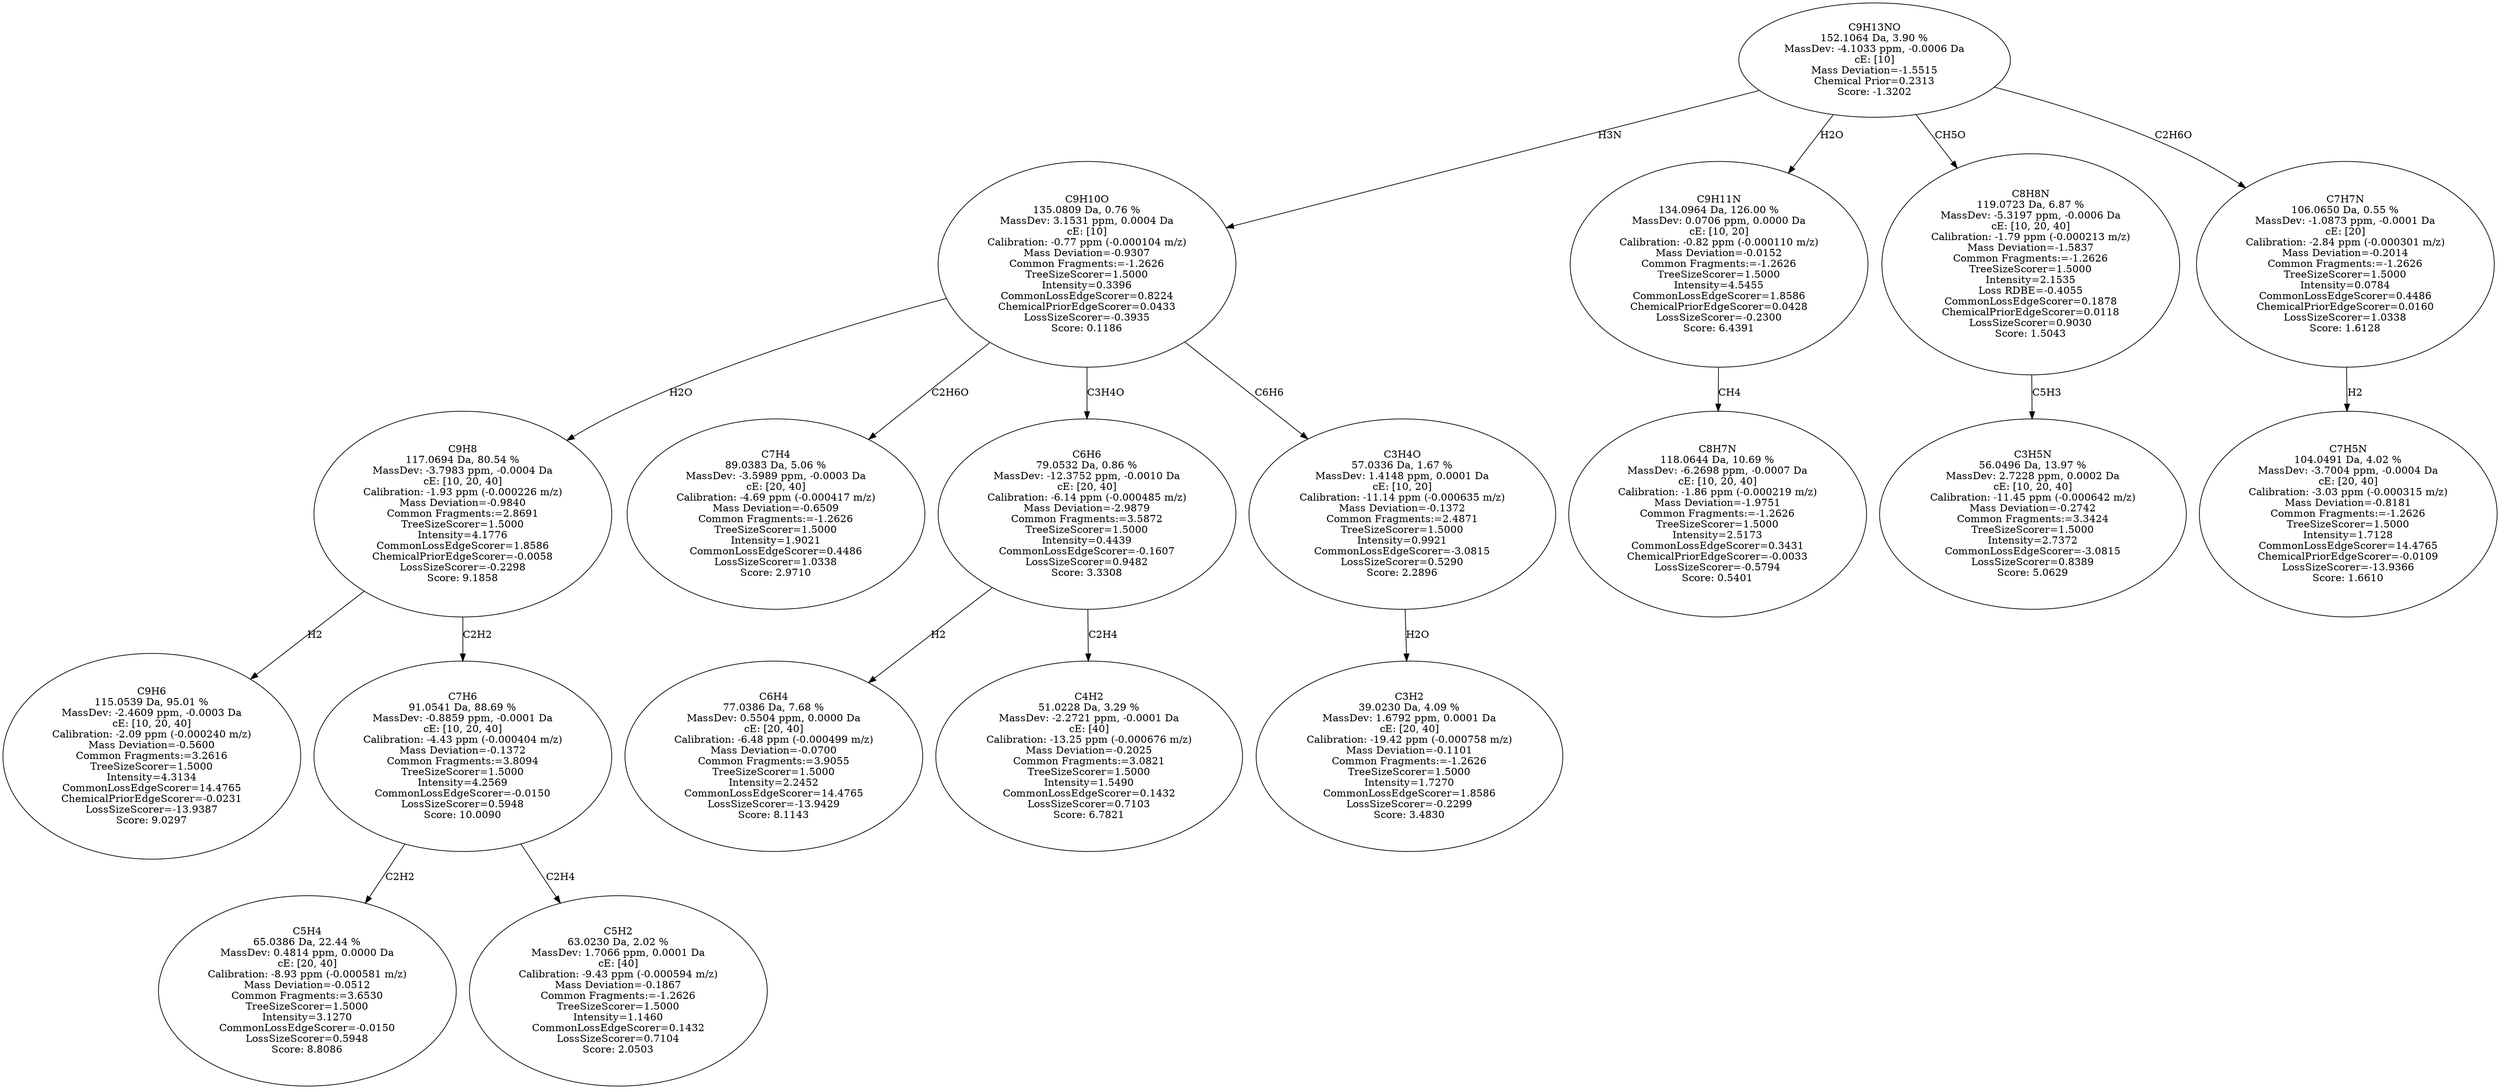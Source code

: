 strict digraph {
v1 [label="C9H6\n115.0539 Da, 95.01 %\nMassDev: -2.4609 ppm, -0.0003 Da\ncE: [10, 20, 40]\nCalibration: -2.09 ppm (-0.000240 m/z)\nMass Deviation=-0.5600\nCommon Fragments:=3.2616\nTreeSizeScorer=1.5000\nIntensity=4.3134\nCommonLossEdgeScorer=14.4765\nChemicalPriorEdgeScorer=-0.0231\nLossSizeScorer=-13.9387\nScore: 9.0297"];
v2 [label="C5H4\n65.0386 Da, 22.44 %\nMassDev: 0.4814 ppm, 0.0000 Da\ncE: [20, 40]\nCalibration: -8.93 ppm (-0.000581 m/z)\nMass Deviation=-0.0512\nCommon Fragments:=3.6530\nTreeSizeScorer=1.5000\nIntensity=3.1270\nCommonLossEdgeScorer=-0.0150\nLossSizeScorer=0.5948\nScore: 8.8086"];
v3 [label="C5H2\n63.0230 Da, 2.02 %\nMassDev: 1.7066 ppm, 0.0001 Da\ncE: [40]\nCalibration: -9.43 ppm (-0.000594 m/z)\nMass Deviation=-0.1867\nCommon Fragments:=-1.2626\nTreeSizeScorer=1.5000\nIntensity=1.1460\nCommonLossEdgeScorer=0.1432\nLossSizeScorer=0.7104\nScore: 2.0503"];
v4 [label="C7H6\n91.0541 Da, 88.69 %\nMassDev: -0.8859 ppm, -0.0001 Da\ncE: [10, 20, 40]\nCalibration: -4.43 ppm (-0.000404 m/z)\nMass Deviation=-0.1372\nCommon Fragments:=3.8094\nTreeSizeScorer=1.5000\nIntensity=4.2569\nCommonLossEdgeScorer=-0.0150\nLossSizeScorer=0.5948\nScore: 10.0090"];
v5 [label="C9H8\n117.0694 Da, 80.54 %\nMassDev: -3.7983 ppm, -0.0004 Da\ncE: [10, 20, 40]\nCalibration: -1.93 ppm (-0.000226 m/z)\nMass Deviation=-0.9840\nCommon Fragments:=2.8691\nTreeSizeScorer=1.5000\nIntensity=4.1776\nCommonLossEdgeScorer=1.8586\nChemicalPriorEdgeScorer=-0.0058\nLossSizeScorer=-0.2298\nScore: 9.1858"];
v6 [label="C7H4\n89.0383 Da, 5.06 %\nMassDev: -3.5989 ppm, -0.0003 Da\ncE: [20, 40]\nCalibration: -4.69 ppm (-0.000417 m/z)\nMass Deviation=-0.6509\nCommon Fragments:=-1.2626\nTreeSizeScorer=1.5000\nIntensity=1.9021\nCommonLossEdgeScorer=0.4486\nLossSizeScorer=1.0338\nScore: 2.9710"];
v7 [label="C6H4\n77.0386 Da, 7.68 %\nMassDev: 0.5504 ppm, 0.0000 Da\ncE: [20, 40]\nCalibration: -6.48 ppm (-0.000499 m/z)\nMass Deviation=-0.0700\nCommon Fragments:=3.9055\nTreeSizeScorer=1.5000\nIntensity=2.2452\nCommonLossEdgeScorer=14.4765\nLossSizeScorer=-13.9429\nScore: 8.1143"];
v8 [label="C4H2\n51.0228 Da, 3.29 %\nMassDev: -2.2721 ppm, -0.0001 Da\ncE: [40]\nCalibration: -13.25 ppm (-0.000676 m/z)\nMass Deviation=-0.2025\nCommon Fragments:=3.0821\nTreeSizeScorer=1.5000\nIntensity=1.5490\nCommonLossEdgeScorer=0.1432\nLossSizeScorer=0.7103\nScore: 6.7821"];
v9 [label="C6H6\n79.0532 Da, 0.86 %\nMassDev: -12.3752 ppm, -0.0010 Da\ncE: [20, 40]\nCalibration: -6.14 ppm (-0.000485 m/z)\nMass Deviation=-2.9879\nCommon Fragments:=3.5872\nTreeSizeScorer=1.5000\nIntensity=0.4439\nCommonLossEdgeScorer=-0.1607\nLossSizeScorer=0.9482\nScore: 3.3308"];
v10 [label="C3H2\n39.0230 Da, 4.09 %\nMassDev: 1.6792 ppm, 0.0001 Da\ncE: [20, 40]\nCalibration: -19.42 ppm (-0.000758 m/z)\nMass Deviation=-0.1101\nCommon Fragments:=-1.2626\nTreeSizeScorer=1.5000\nIntensity=1.7270\nCommonLossEdgeScorer=1.8586\nLossSizeScorer=-0.2299\nScore: 3.4830"];
v11 [label="C3H4O\n57.0336 Da, 1.67 %\nMassDev: 1.4148 ppm, 0.0001 Da\ncE: [10, 20]\nCalibration: -11.14 ppm (-0.000635 m/z)\nMass Deviation=-0.1372\nCommon Fragments:=2.4871\nTreeSizeScorer=1.5000\nIntensity=0.9921\nCommonLossEdgeScorer=-3.0815\nLossSizeScorer=0.5290\nScore: 2.2896"];
v12 [label="C9H10O\n135.0809 Da, 0.76 %\nMassDev: 3.1531 ppm, 0.0004 Da\ncE: [10]\nCalibration: -0.77 ppm (-0.000104 m/z)\nMass Deviation=-0.9307\nCommon Fragments:=-1.2626\nTreeSizeScorer=1.5000\nIntensity=0.3396\nCommonLossEdgeScorer=0.8224\nChemicalPriorEdgeScorer=0.0433\nLossSizeScorer=-0.3935\nScore: 0.1186"];
v13 [label="C8H7N\n118.0644 Da, 10.69 %\nMassDev: -6.2698 ppm, -0.0007 Da\ncE: [10, 20, 40]\nCalibration: -1.86 ppm (-0.000219 m/z)\nMass Deviation=-1.9751\nCommon Fragments:=-1.2626\nTreeSizeScorer=1.5000\nIntensity=2.5173\nCommonLossEdgeScorer=0.3431\nChemicalPriorEdgeScorer=-0.0033\nLossSizeScorer=-0.5794\nScore: 0.5401"];
v14 [label="C9H11N\n134.0964 Da, 126.00 %\nMassDev: 0.0706 ppm, 0.0000 Da\ncE: [10, 20]\nCalibration: -0.82 ppm (-0.000110 m/z)\nMass Deviation=-0.0152\nCommon Fragments:=-1.2626\nTreeSizeScorer=1.5000\nIntensity=4.5455\nCommonLossEdgeScorer=1.8586\nChemicalPriorEdgeScorer=0.0428\nLossSizeScorer=-0.2300\nScore: 6.4391"];
v15 [label="C3H5N\n56.0496 Da, 13.97 %\nMassDev: 2.7228 ppm, 0.0002 Da\ncE: [10, 20, 40]\nCalibration: -11.45 ppm (-0.000642 m/z)\nMass Deviation=-0.2742\nCommon Fragments:=3.3424\nTreeSizeScorer=1.5000\nIntensity=2.7372\nCommonLossEdgeScorer=-3.0815\nLossSizeScorer=0.8389\nScore: 5.0629"];
v16 [label="C8H8N\n119.0723 Da, 6.87 %\nMassDev: -5.3197 ppm, -0.0006 Da\ncE: [10, 20, 40]\nCalibration: -1.79 ppm (-0.000213 m/z)\nMass Deviation=-1.5837\nCommon Fragments:=-1.2626\nTreeSizeScorer=1.5000\nIntensity=2.1535\nLoss RDBE=-0.4055\nCommonLossEdgeScorer=0.1878\nChemicalPriorEdgeScorer=0.0118\nLossSizeScorer=0.9030\nScore: 1.5043"];
v17 [label="C7H5N\n104.0491 Da, 4.02 %\nMassDev: -3.7004 ppm, -0.0004 Da\ncE: [20, 40]\nCalibration: -3.03 ppm (-0.000315 m/z)\nMass Deviation=-0.8181\nCommon Fragments:=-1.2626\nTreeSizeScorer=1.5000\nIntensity=1.7128\nCommonLossEdgeScorer=14.4765\nChemicalPriorEdgeScorer=-0.0109\nLossSizeScorer=-13.9366\nScore: 1.6610"];
v18 [label="C7H7N\n106.0650 Da, 0.55 %\nMassDev: -1.0873 ppm, -0.0001 Da\ncE: [20]\nCalibration: -2.84 ppm (-0.000301 m/z)\nMass Deviation=-0.2014\nCommon Fragments:=-1.2626\nTreeSizeScorer=1.5000\nIntensity=0.0784\nCommonLossEdgeScorer=0.4486\nChemicalPriorEdgeScorer=0.0160\nLossSizeScorer=1.0338\nScore: 1.6128"];
v19 [label="C9H13NO\n152.1064 Da, 3.90 %\nMassDev: -4.1033 ppm, -0.0006 Da\ncE: [10]\nMass Deviation=-1.5515\nChemical Prior=0.2313\nScore: -1.3202"];
v5 -> v1 [label="H2"];
v4 -> v2 [label="C2H2"];
v4 -> v3 [label="C2H4"];
v5 -> v4 [label="C2H2"];
v12 -> v5 [label="H2O"];
v12 -> v6 [label="C2H6O"];
v9 -> v7 [label="H2"];
v9 -> v8 [label="C2H4"];
v12 -> v9 [label="C3H4O"];
v11 -> v10 [label="H2O"];
v12 -> v11 [label="C6H6"];
v19 -> v12 [label="H3N"];
v14 -> v13 [label="CH4"];
v19 -> v14 [label="H2O"];
v16 -> v15 [label="C5H3"];
v19 -> v16 [label="CH5O"];
v18 -> v17 [label="H2"];
v19 -> v18 [label="C2H6O"];
}